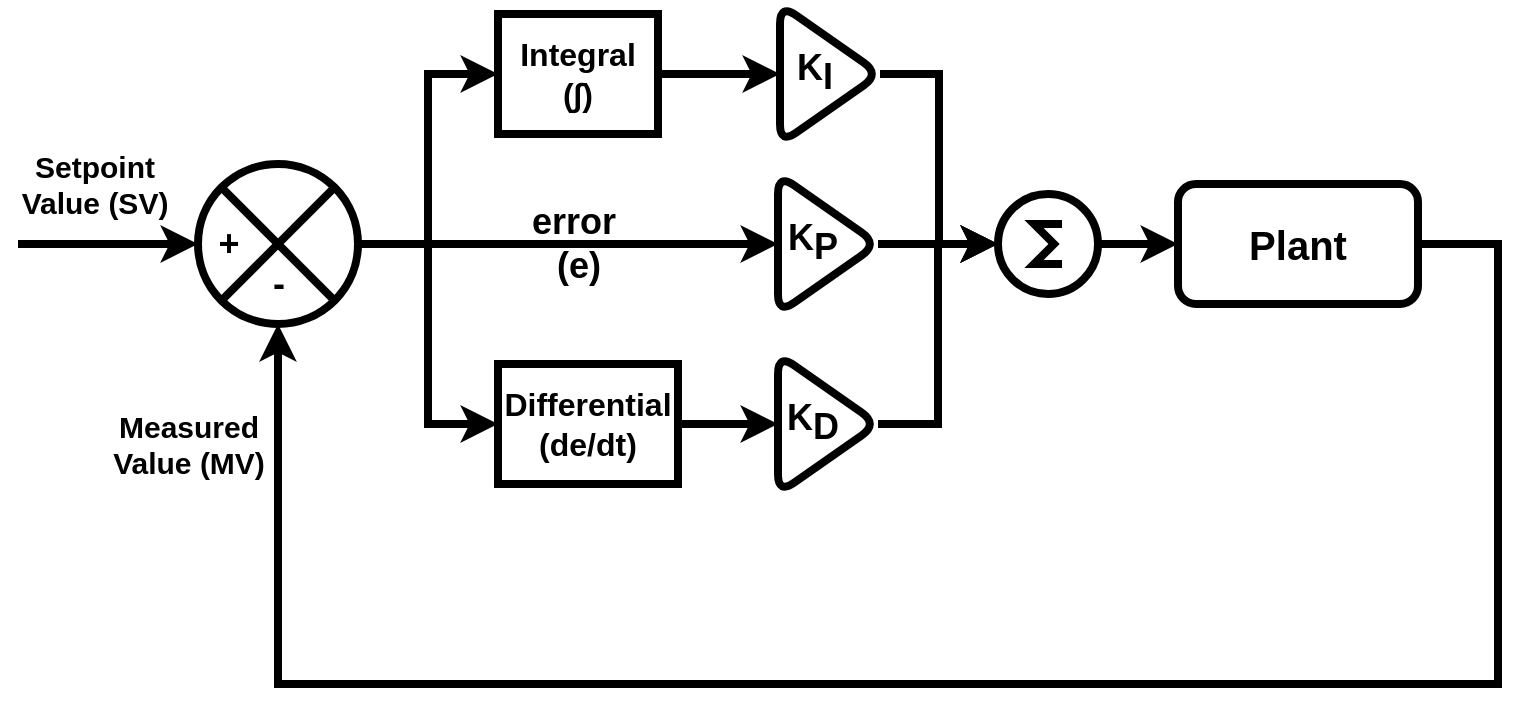 <mxfile version="24.0.8" type="github">
  <diagram name="Page-1" id="U4v0dexcv987vxjrvJ0X">
    <mxGraphModel dx="933" dy="1342" grid="1" gridSize="10" guides="1" tooltips="1" connect="1" arrows="1" fold="1" page="1" pageScale="1" pageWidth="850" pageHeight="1100" math="0" shadow="0">
      <root>
        <mxCell id="0" />
        <mxCell id="1" parent="0" />
        <mxCell id="-gne7ImTe5lUnKf6LIed-14" style="edgeStyle=orthogonalEdgeStyle;rounded=0;orthogonalLoop=1;jettySize=auto;html=1;exitX=1;exitY=0.5;exitDx=0;exitDy=0;exitPerimeter=0;entryX=0;entryY=0.5;entryDx=0;entryDy=0;strokeWidth=4;" edge="1" parent="1" source="-gne7ImTe5lUnKf6LIed-1" target="-gne7ImTe5lUnKf6LIed-2">
          <mxGeometry relative="1" as="geometry" />
        </mxCell>
        <mxCell id="-gne7ImTe5lUnKf6LIed-1" value="" style="verticalLabelPosition=bottom;shadow=0;dashed=0;align=center;html=1;verticalAlign=top;shape=mxgraph.electrical.abstract.sum;fontStyle=0;strokeWidth=4;" vertex="1" parent="1">
          <mxGeometry x="510" y="295" width="50" height="50" as="geometry" />
        </mxCell>
        <mxCell id="-gne7ImTe5lUnKf6LIed-17" style="edgeStyle=orthogonalEdgeStyle;rounded=0;orthogonalLoop=1;jettySize=auto;html=1;exitX=1;exitY=0.5;exitDx=0;exitDy=0;entryX=0.5;entryY=1;entryDx=0;entryDy=0;strokeWidth=4;" edge="1" parent="1" source="-gne7ImTe5lUnKf6LIed-2" target="-gne7ImTe5lUnKf6LIed-11">
          <mxGeometry relative="1" as="geometry">
            <Array as="points">
              <mxPoint x="760" y="320" />
              <mxPoint x="760" y="540" />
              <mxPoint x="150" y="540" />
            </Array>
          </mxGeometry>
        </mxCell>
        <mxCell id="-gne7ImTe5lUnKf6LIed-2" value="Plant" style="rounded=1;whiteSpace=wrap;html=1;labelPosition=center;verticalLabelPosition=middle;align=center;verticalAlign=middle;fontStyle=1;fontSize=20;strokeWidth=4;" vertex="1" parent="1">
          <mxGeometry x="600" y="290" width="120" height="60" as="geometry" />
        </mxCell>
        <mxCell id="-gne7ImTe5lUnKf6LIed-6" style="edgeStyle=orthogonalEdgeStyle;rounded=0;orthogonalLoop=1;jettySize=auto;html=1;exitX=1;exitY=0.5;exitDx=0;exitDy=0;entryX=0;entryY=0.5;entryDx=0;entryDy=0;strokeWidth=4;" edge="1" parent="1" source="-gne7ImTe5lUnKf6LIed-3" target="-gne7ImTe5lUnKf6LIed-4">
          <mxGeometry relative="1" as="geometry" />
        </mxCell>
        <mxCell id="-gne7ImTe5lUnKf6LIed-3" value="Integral&lt;div&gt;(∫)&lt;/div&gt;" style="rounded=0;whiteSpace=wrap;html=1;strokeWidth=4;fontStyle=1;fontSize=16;" vertex="1" parent="1">
          <mxGeometry x="260" y="205" width="80" height="60" as="geometry" />
        </mxCell>
        <mxCell id="-gne7ImTe5lUnKf6LIed-4" value="K&lt;sub style=&quot;font-size: 18px;&quot;&gt;I&amp;nbsp; &amp;nbsp;&lt;/sub&gt;" style="triangle;whiteSpace=wrap;html=1;fontStyle=1;fontSize=18;rounded=1;align=center;strokeWidth=4;" vertex="1" parent="1">
          <mxGeometry x="401" y="200" width="50" height="70" as="geometry" />
        </mxCell>
        <mxCell id="-gne7ImTe5lUnKf6LIed-7" style="edgeStyle=orthogonalEdgeStyle;rounded=0;orthogonalLoop=1;jettySize=auto;html=1;exitX=1;exitY=0.5;exitDx=0;exitDy=0;entryX=0;entryY=0.5;entryDx=0;entryDy=0;strokeWidth=4;" edge="1" source="-gne7ImTe5lUnKf6LIed-8" target="-gne7ImTe5lUnKf6LIed-9" parent="1">
          <mxGeometry relative="1" as="geometry" />
        </mxCell>
        <mxCell id="-gne7ImTe5lUnKf6LIed-8" value="Differential&lt;div style=&quot;font-size: 16px;&quot;&gt;(&lt;span style=&quot;background-color: initial;&quot;&gt;de/&lt;/span&gt;&lt;span style=&quot;background-color: initial;&quot;&gt;dt&lt;/span&gt;&lt;span style=&quot;background-color: initial;&quot;&gt;)&lt;/span&gt;&lt;/div&gt;" style="rounded=0;whiteSpace=wrap;html=1;strokeWidth=4;fontStyle=1;fontSize=16;" vertex="1" parent="1">
          <mxGeometry x="260" y="380" width="90" height="60" as="geometry" />
        </mxCell>
        <mxCell id="-gne7ImTe5lUnKf6LIed-9" value="K&lt;sub style=&quot;font-size: 18px;&quot;&gt;D&lt;/sub&gt;&lt;span style=&quot;font-size: 18px;&quot;&gt;&amp;nbsp; &amp;nbsp;&lt;/span&gt;" style="triangle;whiteSpace=wrap;html=1;fontStyle=1;fontSize=18;rounded=1;strokeWidth=4;" vertex="1" parent="1">
          <mxGeometry x="400" y="375" width="50" height="70" as="geometry" />
        </mxCell>
        <mxCell id="-gne7ImTe5lUnKf6LIed-10" style="edgeStyle=orthogonalEdgeStyle;rounded=0;orthogonalLoop=1;jettySize=auto;html=1;exitX=1;exitY=0.5;exitDx=0;exitDy=0;entryX=0;entryY=0.5;entryDx=0;entryDy=0;entryPerimeter=0;strokeWidth=4;" edge="1" parent="1" source="-gne7ImTe5lUnKf6LIed-9" target="-gne7ImTe5lUnKf6LIed-1">
          <mxGeometry relative="1" as="geometry" />
        </mxCell>
        <mxCell id="-gne7ImTe5lUnKf6LIed-12" style="edgeStyle=orthogonalEdgeStyle;rounded=0;orthogonalLoop=1;jettySize=auto;html=1;exitX=1;exitY=0.5;exitDx=0;exitDy=0;strokeWidth=4;" edge="1" parent="1" source="-gne7ImTe5lUnKf6LIed-19">
          <mxGeometry relative="1" as="geometry">
            <mxPoint x="510" y="320" as="targetPoint" />
          </mxGeometry>
        </mxCell>
        <mxCell id="-gne7ImTe5lUnKf6LIed-15" style="edgeStyle=orthogonalEdgeStyle;rounded=0;orthogonalLoop=1;jettySize=auto;html=1;exitX=1;exitY=0.5;exitDx=0;exitDy=0;entryX=0;entryY=0.5;entryDx=0;entryDy=0;strokeWidth=4;" edge="1" parent="1" source="-gne7ImTe5lUnKf6LIed-11" target="-gne7ImTe5lUnKf6LIed-3">
          <mxGeometry relative="1" as="geometry" />
        </mxCell>
        <mxCell id="-gne7ImTe5lUnKf6LIed-16" style="edgeStyle=orthogonalEdgeStyle;rounded=0;orthogonalLoop=1;jettySize=auto;html=1;exitX=1;exitY=0.5;exitDx=0;exitDy=0;entryX=0;entryY=0.5;entryDx=0;entryDy=0;strokeWidth=4;" edge="1" parent="1" source="-gne7ImTe5lUnKf6LIed-11" target="-gne7ImTe5lUnKf6LIed-8">
          <mxGeometry relative="1" as="geometry" />
        </mxCell>
        <mxCell id="-gne7ImTe5lUnKf6LIed-11" value="&lt;br&gt;&lt;span style=&quot;white-space: pre;&quot;&gt;&lt;/span&gt;" style="shape=sumEllipse;perimeter=ellipsePerimeter;whiteSpace=wrap;html=1;backgroundOutline=1;strokeWidth=4;align=left;" vertex="1" parent="1">
          <mxGeometry x="110" y="280" width="80" height="80" as="geometry" />
        </mxCell>
        <mxCell id="-gne7ImTe5lUnKf6LIed-13" style="edgeStyle=orthogonalEdgeStyle;rounded=0;orthogonalLoop=1;jettySize=auto;html=1;exitX=1;exitY=0.5;exitDx=0;exitDy=0;entryX=0;entryY=0.5;entryDx=0;entryDy=0;entryPerimeter=0;strokeWidth=4;" edge="1" parent="1" source="-gne7ImTe5lUnKf6LIed-4" target="-gne7ImTe5lUnKf6LIed-1">
          <mxGeometry relative="1" as="geometry" />
        </mxCell>
        <mxCell id="-gne7ImTe5lUnKf6LIed-18" value="" style="endArrow=classic;html=1;rounded=0;entryX=0;entryY=0.5;entryDx=0;entryDy=0;strokeWidth=4;" edge="1" parent="1" target="-gne7ImTe5lUnKf6LIed-11">
          <mxGeometry width="50" height="50" relative="1" as="geometry">
            <mxPoint x="20" y="320" as="sourcePoint" />
            <mxPoint x="70" y="320" as="targetPoint" />
          </mxGeometry>
        </mxCell>
        <mxCell id="-gne7ImTe5lUnKf6LIed-20" value="" style="edgeStyle=orthogonalEdgeStyle;rounded=0;orthogonalLoop=1;jettySize=auto;html=1;exitX=1;exitY=0.5;exitDx=0;exitDy=0;strokeWidth=4;" edge="1" parent="1" source="-gne7ImTe5lUnKf6LIed-11" target="-gne7ImTe5lUnKf6LIed-19">
          <mxGeometry relative="1" as="geometry">
            <mxPoint x="510" y="320" as="targetPoint" />
            <mxPoint x="190" y="320" as="sourcePoint" />
          </mxGeometry>
        </mxCell>
        <mxCell id="-gne7ImTe5lUnKf6LIed-19" value="K&lt;sub style=&quot;font-size: 18px;&quot;&gt;P&lt;/sub&gt;&lt;span style=&quot;font-size: 18px;&quot;&gt;&amp;nbsp; &amp;nbsp;&lt;/span&gt;" style="triangle;whiteSpace=wrap;html=1;fontStyle=1;fontSize=18;rounded=1;align=center;strokeWidth=4;" vertex="1" parent="1">
          <mxGeometry x="400" y="285" width="50" height="70" as="geometry" />
        </mxCell>
        <mxCell id="-gne7ImTe5lUnKf6LIed-21" value="+" style="text;html=1;align=center;verticalAlign=middle;resizable=0;points=[];autosize=1;strokeColor=none;fillColor=none;strokeWidth=1;fontStyle=1;fontSize=18;" vertex="1" parent="1">
          <mxGeometry x="110" y="300" width="30" height="40" as="geometry" />
        </mxCell>
        <mxCell id="-gne7ImTe5lUnKf6LIed-23" value="-" style="text;html=1;align=center;verticalAlign=middle;resizable=0;points=[];autosize=1;strokeColor=none;fillColor=none;strokeWidth=1;fontStyle=1;fontSize=18;" vertex="1" parent="1">
          <mxGeometry x="135" y="320" width="30" height="40" as="geometry" />
        </mxCell>
        <mxCell id="-gne7ImTe5lUnKf6LIed-24" value="Setpoint&lt;div&gt;Value (SV)&lt;/div&gt;" style="text;html=1;align=center;verticalAlign=middle;resizable=0;points=[];autosize=1;strokeColor=none;fillColor=none;fontStyle=1;fontSize=15;" vertex="1" parent="1">
          <mxGeometry x="13" y="265" width="90" height="50" as="geometry" />
        </mxCell>
        <mxCell id="-gne7ImTe5lUnKf6LIed-26" value="Measured&lt;div&gt;Value (MV)&lt;/div&gt;" style="text;html=1;align=center;verticalAlign=middle;resizable=0;points=[];autosize=1;strokeColor=none;fillColor=none;fontStyle=1;fontSize=15;" vertex="1" parent="1">
          <mxGeometry x="55" y="395" width="100" height="50" as="geometry" />
        </mxCell>
        <mxCell id="-gne7ImTe5lUnKf6LIed-27" value="error&amp;nbsp;&lt;div&gt;(e)&lt;/div&gt;" style="text;html=1;align=center;verticalAlign=middle;resizable=0;points=[];autosize=1;strokeColor=none;fillColor=none;fontStyle=1;fontSize=18;" vertex="1" parent="1">
          <mxGeometry x="265" y="290" width="70" height="60" as="geometry" />
        </mxCell>
      </root>
    </mxGraphModel>
  </diagram>
</mxfile>
